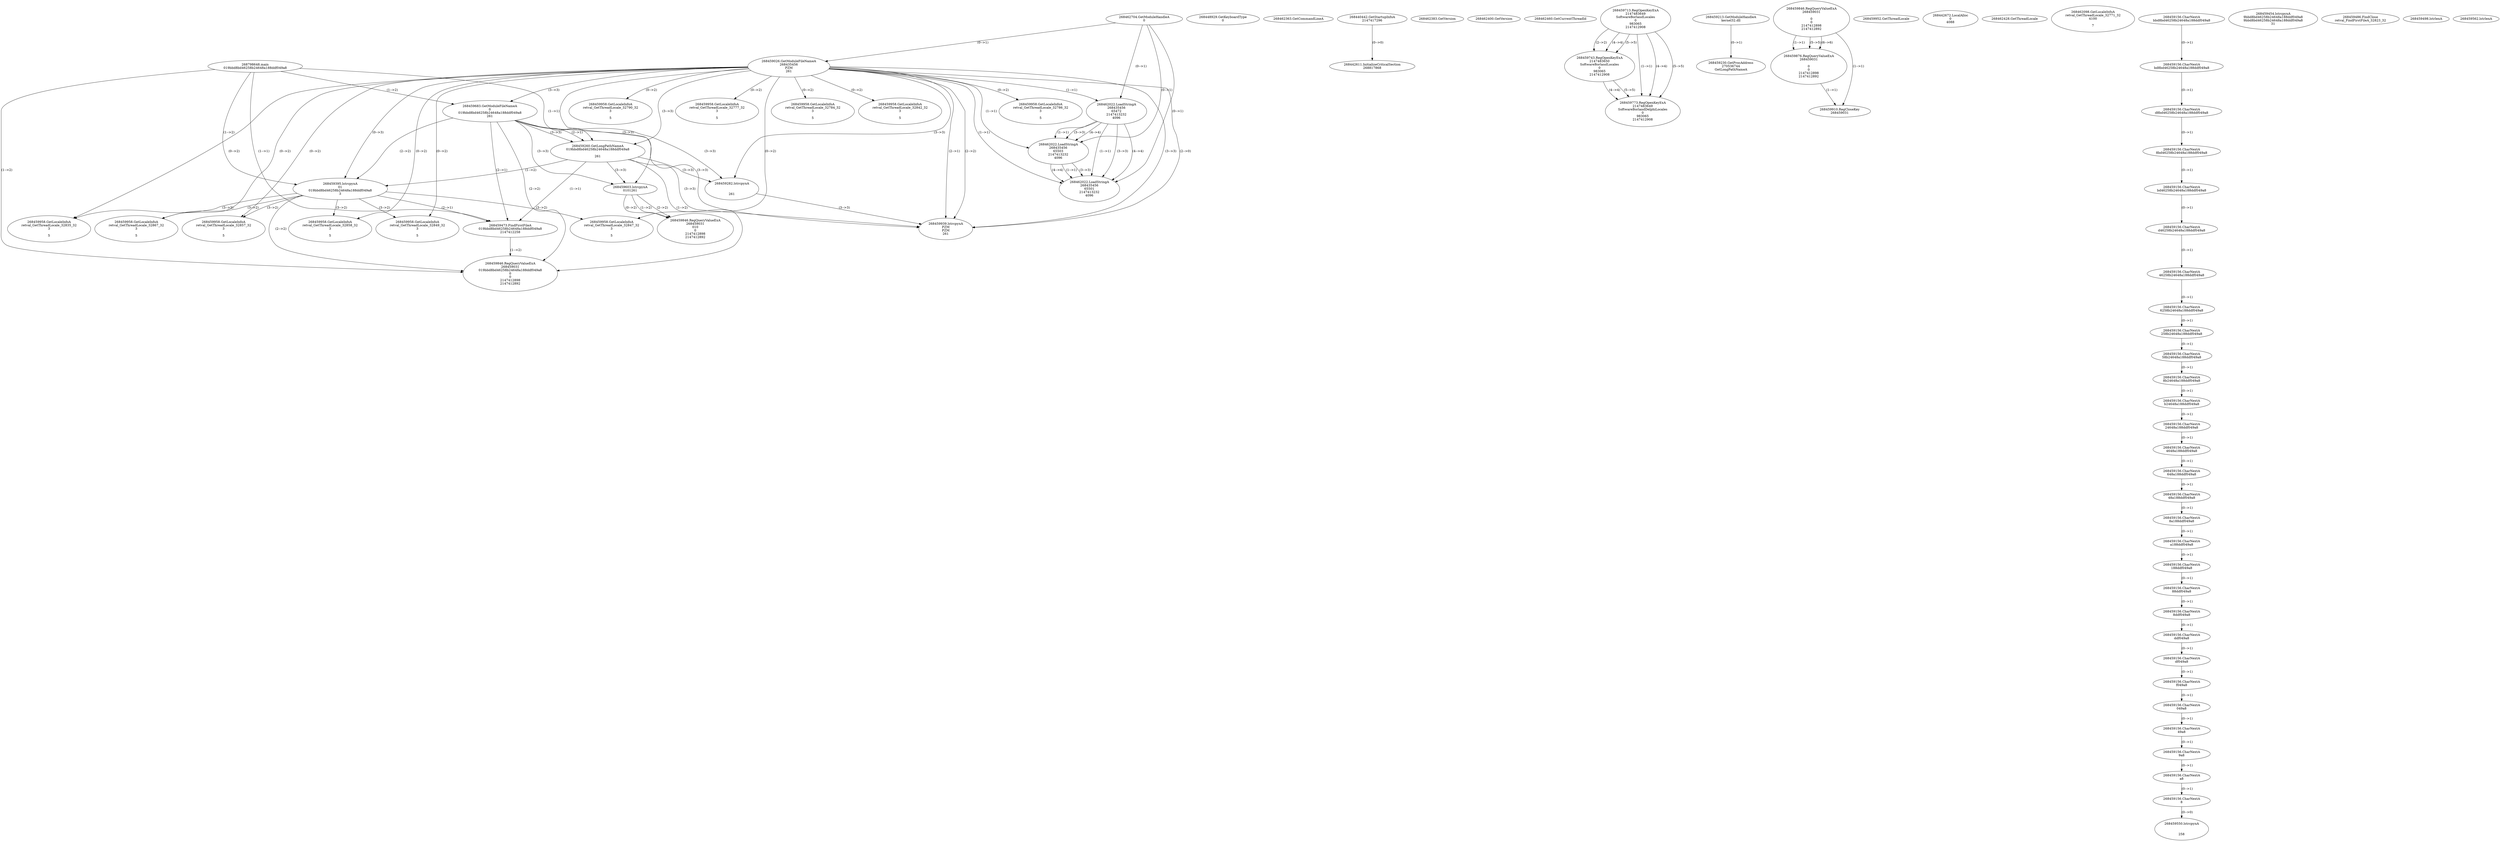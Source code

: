 // Global SCDG with merge call
digraph {
	0 [label="268798648.main
019bbd8bd46258b24648a188ddf049a8"]
	1 [label="268462704.GetModuleHandleA
0"]
	2 [label="268448929.GetKeyboardType
0"]
	3 [label="268462363.GetCommandLineA
"]
	4 [label="268440442.GetStartupInfoA
2147417296"]
	5 [label="268462383.GetVersion
"]
	6 [label="268462400.GetVersion
"]
	7 [label="268462460.GetCurrentThreadId
"]
	8 [label="268459026.GetModuleFileNameA
268435456
PZM
261"]
	1 -> 8 [label="(0-->1)"]
	9 [label="268459683.GetModuleFileNameA
0
019bbd8bd46258b24648a188ddf049a8
261"]
	0 -> 9 [label="(1-->2)"]
	8 -> 9 [label="(3-->3)"]
	10 [label="268459713.RegOpenKeyExA
2147483649
Software\Borland\Locales
0
983065
2147412908"]
	11 [label="268459743.RegOpenKeyExA
2147483650
Software\Borland\Locales
0
983065
2147412908"]
	10 -> 11 [label="(2-->2)"]
	10 -> 11 [label="(4-->4)"]
	10 -> 11 [label="(5-->5)"]
	12 [label="268459213.GetModuleHandleA
kernel32.dll"]
	13 [label="268459230.GetProcAddress
270536744
GetLongPathNameA"]
	12 -> 13 [label="(0-->1)"]
	14 [label="268459260.GetLongPathNameA
019bbd8bd46258b24648a188ddf049a8

261"]
	0 -> 14 [label="(1-->1)"]
	9 -> 14 [label="(2-->1)"]
	8 -> 14 [label="(3-->3)"]
	9 -> 14 [label="(3-->3)"]
	15 [label="268459282.lstrcpynA


261"]
	8 -> 15 [label="(3-->3)"]
	9 -> 15 [label="(3-->3)"]
	14 -> 15 [label="(3-->3)"]
	16 [label="268459846.RegQueryValueExA
268459031

0
0
2147412898
2147412892"]
	17 [label="268459876.RegQueryValueExA
268459031

0
0
2147412898
2147412892"]
	16 -> 17 [label="(1-->1)"]
	16 -> 17 [label="(5-->5)"]
	16 -> 17 [label="(6-->6)"]
	18 [label="268459910.RegCloseKey
268459031"]
	16 -> 18 [label="(1-->1)"]
	17 -> 18 [label="(1-->1)"]
	19 [label="268459939.lstrcpynA
PZM
PZM
261"]
	8 -> 19 [label="(2-->1)"]
	8 -> 19 [label="(2-->2)"]
	8 -> 19 [label="(3-->3)"]
	9 -> 19 [label="(3-->3)"]
	14 -> 19 [label="(3-->3)"]
	15 -> 19 [label="(3-->3)"]
	8 -> 19 [label="(2-->0)"]
	20 [label="268459952.GetThreadLocale
"]
	21 [label="268459958.GetLocaleInfoA
retval_GetThreadLocale_32786_32
3

5"]
	8 -> 21 [label="(0-->2)"]
	22 [label="268462022.LoadStringA
268435456
65472
2147413232
4096"]
	1 -> 22 [label="(0-->1)"]
	8 -> 22 [label="(1-->1)"]
	23 [label="268462022.LoadStringA
268435456
65503
2147413232
4096"]
	1 -> 23 [label="(0-->1)"]
	8 -> 23 [label="(1-->1)"]
	22 -> 23 [label="(1-->1)"]
	22 -> 23 [label="(3-->3)"]
	22 -> 23 [label="(4-->4)"]
	24 [label="268442611.InitializeCriticalSection
268817868"]
	4 -> 24 [label="(0-->0)"]
	25 [label="268442672.LocalAlloc
0
4088"]
	26 [label="268462428.GetThreadLocale
"]
	27 [label="268462098.GetLocaleInfoA
retval_GetThreadLocale_32771_32
4100

7"]
	28 [label="268459395.lstrcpynA
01
019bbd8bd46258b24648a188ddf049a8
3"]
	0 -> 28 [label="(1-->2)"]
	9 -> 28 [label="(2-->2)"]
	14 -> 28 [label="(1-->2)"]
	8 -> 28 [label="(0-->3)"]
	29 [label="268459156.CharNextA
bbd8bd46258b24648a188ddf049a8"]
	30 [label="268459156.CharNextA
bd8bd46258b24648a188ddf049a8"]
	29 -> 30 [label="(0-->1)"]
	31 [label="268459156.CharNextA
d8bd46258b24648a188ddf049a8"]
	30 -> 31 [label="(0-->1)"]
	32 [label="268459156.CharNextA
8bd46258b24648a188ddf049a8"]
	31 -> 32 [label="(0-->1)"]
	33 [label="268459156.CharNextA
bd46258b24648a188ddf049a8"]
	32 -> 33 [label="(0-->1)"]
	34 [label="268459156.CharNextA
d46258b24648a188ddf049a8"]
	33 -> 34 [label="(0-->1)"]
	35 [label="268459156.CharNextA
46258b24648a188ddf049a8"]
	34 -> 35 [label="(0-->1)"]
	36 [label="268459156.CharNextA
6258b24648a188ddf049a8"]
	35 -> 36 [label="(0-->1)"]
	37 [label="268459156.CharNextA
258b24648a188ddf049a8"]
	36 -> 37 [label="(0-->1)"]
	38 [label="268459156.CharNextA
58b24648a188ddf049a8"]
	37 -> 38 [label="(0-->1)"]
	39 [label="268459156.CharNextA
8b24648a188ddf049a8"]
	38 -> 39 [label="(0-->1)"]
	40 [label="268459156.CharNextA
b24648a188ddf049a8"]
	39 -> 40 [label="(0-->1)"]
	41 [label="268459156.CharNextA
24648a188ddf049a8"]
	40 -> 41 [label="(0-->1)"]
	42 [label="268459156.CharNextA
4648a188ddf049a8"]
	41 -> 42 [label="(0-->1)"]
	43 [label="268459156.CharNextA
648a188ddf049a8"]
	42 -> 43 [label="(0-->1)"]
	44 [label="268459156.CharNextA
48a188ddf049a8"]
	43 -> 44 [label="(0-->1)"]
	45 [label="268459156.CharNextA
8a188ddf049a8"]
	44 -> 45 [label="(0-->1)"]
	46 [label="268459156.CharNextA
a188ddf049a8"]
	45 -> 46 [label="(0-->1)"]
	47 [label="268459156.CharNextA
188ddf049a8"]
	46 -> 47 [label="(0-->1)"]
	48 [label="268459156.CharNextA
88ddf049a8"]
	47 -> 48 [label="(0-->1)"]
	49 [label="268459156.CharNextA
8ddf049a8"]
	48 -> 49 [label="(0-->1)"]
	50 [label="268459156.CharNextA
ddf049a8"]
	49 -> 50 [label="(0-->1)"]
	51 [label="268459156.CharNextA
df049a8"]
	50 -> 51 [label="(0-->1)"]
	52 [label="268459156.CharNextA
f049a8"]
	51 -> 52 [label="(0-->1)"]
	53 [label="268459156.CharNextA
049a8"]
	52 -> 53 [label="(0-->1)"]
	54 [label="268459156.CharNextA
49a8"]
	53 -> 54 [label="(0-->1)"]
	55 [label="268459156.CharNextA
9a8"]
	54 -> 55 [label="(0-->1)"]
	56 [label="268459156.CharNextA
a8"]
	55 -> 56 [label="(0-->1)"]
	57 [label="268459156.CharNextA
8"]
	56 -> 57 [label="(0-->1)"]
	58 [label="268459454.lstrcpynA
9bbd8bd46258b24648a188ddf049a8
9bbd8bd46258b24648a188ddf049a8
31"]
	59 [label="268459473.FindFirstFileA
019bbd8bd46258b24648a188ddf049a8
2147412258"]
	0 -> 59 [label="(1-->1)"]
	9 -> 59 [label="(2-->1)"]
	14 -> 59 [label="(1-->1)"]
	28 -> 59 [label="(2-->1)"]
	60 [label="268459846.RegQueryValueExA
268459031
019bbd8bd46258b24648a188ddf049a8
0
0
2147412898
2147412892"]
	0 -> 60 [label="(1-->2)"]
	9 -> 60 [label="(2-->2)"]
	14 -> 60 [label="(1-->2)"]
	28 -> 60 [label="(2-->2)"]
	59 -> 60 [label="(1-->2)"]
	61 [label="268459958.GetLocaleInfoA
retval_GetThreadLocale_32835_32
3

5"]
	8 -> 61 [label="(0-->2)"]
	28 -> 61 [label="(3-->2)"]
	62 [label="268459958.GetLocaleInfoA
retval_GetThreadLocale_32857_32
3

5"]
	8 -> 62 [label="(0-->2)"]
	28 -> 62 [label="(3-->2)"]
	63 [label="268459486.FindClose
retval_FindFirstFileA_32823_32"]
	64 [label="268459498.lstrlenA
"]
	65 [label="268459550.lstrcpynA


258"]
	57 -> 65 [label="(0-->0)"]
	66 [label="268459562.lstrlenA
"]
	67 [label="268459603.lstrcpynA
01\
01\
261"]
	8 -> 67 [label="(3-->3)"]
	9 -> 67 [label="(3-->3)"]
	14 -> 67 [label="(3-->3)"]
	68 [label="268459846.RegQueryValueExA
268459031
01\
0
0
2147412898
2147412892"]
	67 -> 68 [label="(1-->2)"]
	67 -> 68 [label="(2-->2)"]
	67 -> 68 [label="(0-->2)"]
	69 [label="268459958.GetLocaleInfoA
retval_GetThreadLocale_32867_32
3

5"]
	8 -> 69 [label="(0-->2)"]
	28 -> 69 [label="(3-->2)"]
	70 [label="268459958.GetLocaleInfoA
retval_GetThreadLocale_32790_32
3

5"]
	8 -> 70 [label="(0-->2)"]
	71 [label="268462022.LoadStringA
268435456
65501
2147413232
4096"]
	1 -> 71 [label="(0-->1)"]
	8 -> 71 [label="(1-->1)"]
	22 -> 71 [label="(1-->1)"]
	23 -> 71 [label="(1-->1)"]
	22 -> 71 [label="(3-->3)"]
	23 -> 71 [label="(3-->3)"]
	22 -> 71 [label="(4-->4)"]
	23 -> 71 [label="(4-->4)"]
	72 [label="268459773.RegOpenKeyExA
2147483649
Software\Borland\Delphi\Locales
0
983065
2147412908"]
	10 -> 72 [label="(1-->1)"]
	10 -> 72 [label="(4-->4)"]
	11 -> 72 [label="(4-->4)"]
	10 -> 72 [label="(5-->5)"]
	11 -> 72 [label="(5-->5)"]
	73 [label="268459958.GetLocaleInfoA
retval_GetThreadLocale_32777_32
3

5"]
	8 -> 73 [label="(0-->2)"]
	74 [label="268459958.GetLocaleInfoA
retval_GetThreadLocale_32858_32
3

5"]
	8 -> 74 [label="(0-->2)"]
	28 -> 74 [label="(3-->2)"]
	75 [label="268459958.GetLocaleInfoA
retval_GetThreadLocale_32784_32
3

5"]
	8 -> 75 [label="(0-->2)"]
	76 [label="268459958.GetLocaleInfoA
retval_GetThreadLocale_32849_32
3

5"]
	8 -> 76 [label="(0-->2)"]
	28 -> 76 [label="(3-->2)"]
	77 [label="268459958.GetLocaleInfoA
retval_GetThreadLocale_32842_32
3

5"]
	8 -> 77 [label="(0-->2)"]
	78 [label="268459958.GetLocaleInfoA
retval_GetThreadLocale_32847_32
3

5"]
	8 -> 78 [label="(0-->2)"]
	28 -> 78 [label="(3-->2)"]
}
